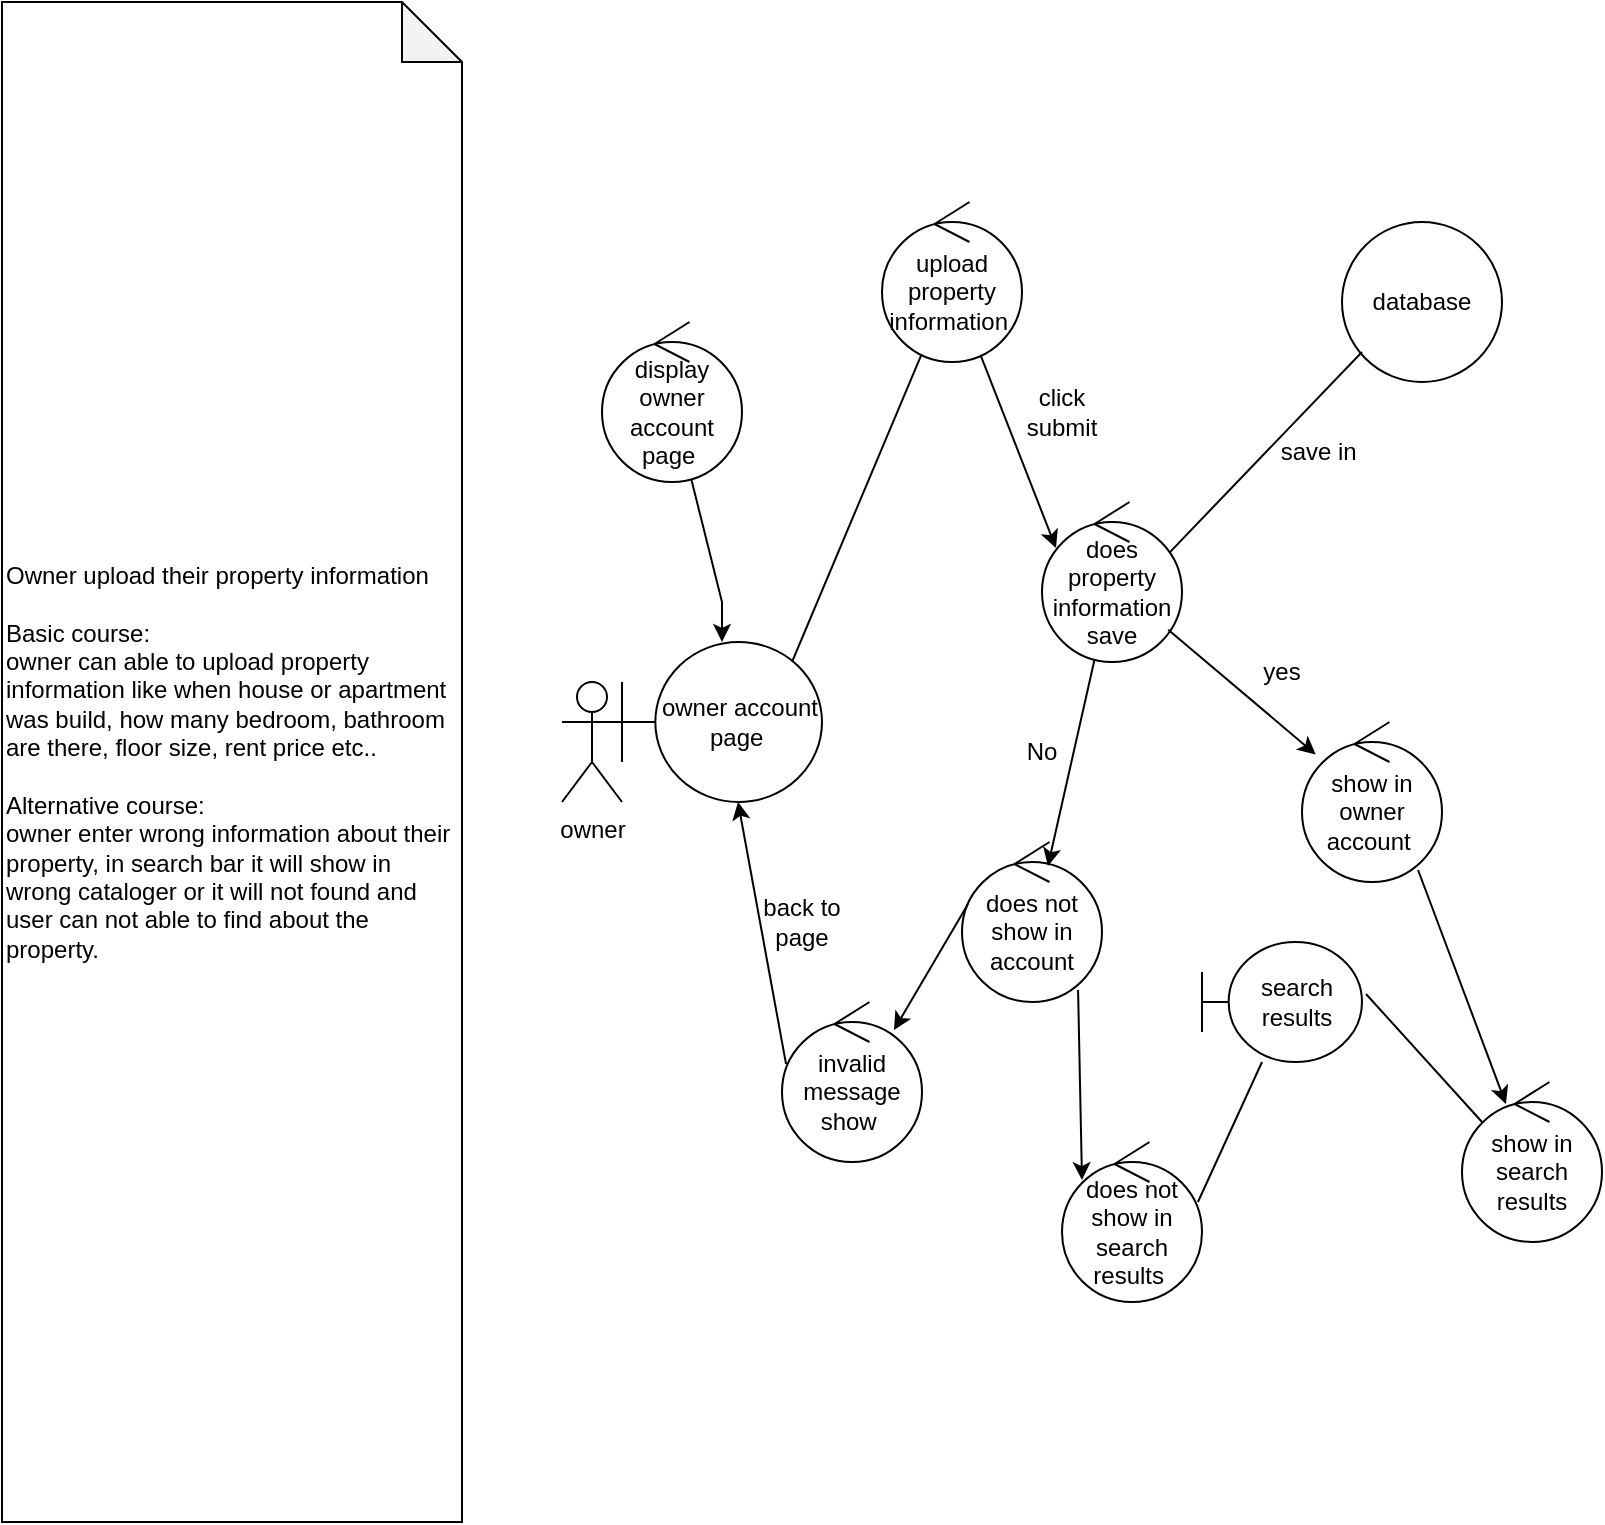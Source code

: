 <mxfile version="20.8.13" type="device"><diagram name="Page-1" id="CNhh0Ztz9z21PHtnSrGn"><mxGraphModel dx="1020" dy="606" grid="1" gridSize="10" guides="1" tooltips="1" connect="1" arrows="1" fold="1" page="1" pageScale="1" pageWidth="850" pageHeight="1100" math="0" shadow="0"><root><mxCell id="0"/><mxCell id="1" parent="0"/><mxCell id="SXoW4yMjjvRC69nDYoAR-1" value="Owner upload their property information&lt;br&gt;&lt;br&gt;Basic course:&lt;br&gt;owner can able to upload property information like when house or apartment was build, how many bedroom, bathroom are there, floor size, rent price etc..&lt;br&gt;&lt;br&gt;Alternative course:&lt;br&gt;owner enter wrong information about their &lt;br&gt;property, in search bar it will show in wrong cataloger or it will not found and user can not able to find about the property. &amp;nbsp;" style="shape=note;whiteSpace=wrap;html=1;backgroundOutline=1;darkOpacity=0.05;align=left;" parent="1" vertex="1"><mxGeometry x="30" y="100" width="230" height="760" as="geometry"/></mxCell><mxCell id="SXoW4yMjjvRC69nDYoAR-2" value="owner" style="shape=umlActor;verticalLabelPosition=bottom;verticalAlign=top;html=1;outlineConnect=0;" parent="1" vertex="1"><mxGeometry x="310" y="440" width="30" height="60" as="geometry"/></mxCell><mxCell id="SXoW4yMjjvRC69nDYoAR-3" value="owner account page&amp;nbsp;" style="shape=umlBoundary;whiteSpace=wrap;html=1;" parent="1" vertex="1"><mxGeometry x="340" y="420" width="100" height="80" as="geometry"/></mxCell><mxCell id="SXoW4yMjjvRC69nDYoAR-4" value="display owner account page&amp;nbsp;" style="ellipse;shape=umlControl;whiteSpace=wrap;html=1;" parent="1" vertex="1"><mxGeometry x="330" y="260" width="70" height="80" as="geometry"/></mxCell><mxCell id="SXoW4yMjjvRC69nDYoAR-5" value="" style="endArrow=classic;html=1;rounded=0;" parent="1" source="SXoW4yMjjvRC69nDYoAR-4" target="SXoW4yMjjvRC69nDYoAR-3" edge="1"><mxGeometry width="50" height="50" relative="1" as="geometry"><mxPoint x="370" y="500" as="sourcePoint"/><mxPoint x="420" y="450" as="targetPoint"/><Array as="points"><mxPoint x="390" y="400"/></Array></mxGeometry></mxCell><mxCell id="SXoW4yMjjvRC69nDYoAR-6" value="upload property information&amp;nbsp;" style="ellipse;shape=umlControl;whiteSpace=wrap;html=1;" parent="1" vertex="1"><mxGeometry x="470" y="200" width="70" height="80" as="geometry"/></mxCell><mxCell id="SXoW4yMjjvRC69nDYoAR-7" value="" style="endArrow=none;html=1;rounded=0;" parent="1" target="SXoW4yMjjvRC69nDYoAR-6" edge="1"><mxGeometry width="50" height="50" relative="1" as="geometry"><mxPoint x="425" y="430" as="sourcePoint"/><mxPoint x="475" y="380" as="targetPoint"/></mxGeometry></mxCell><mxCell id="R-Xl7RMQRDK1TSg9wcP5-1" value="does property information save" style="ellipse;shape=umlControl;whiteSpace=wrap;html=1;" vertex="1" parent="1"><mxGeometry x="550" y="350" width="70" height="80" as="geometry"/></mxCell><mxCell id="R-Xl7RMQRDK1TSg9wcP5-2" value="database" style="ellipse;whiteSpace=wrap;html=1;" vertex="1" parent="1"><mxGeometry x="700" y="210" width="80" height="80" as="geometry"/></mxCell><mxCell id="R-Xl7RMQRDK1TSg9wcP5-3" value="" style="endArrow=none;html=1;rounded=0;exitX=0.914;exitY=0.313;exitDx=0;exitDy=0;exitPerimeter=0;" edge="1" parent="1" source="R-Xl7RMQRDK1TSg9wcP5-1"><mxGeometry width="50" height="50" relative="1" as="geometry"><mxPoint x="660" y="325" as="sourcePoint"/><mxPoint x="710" y="275" as="targetPoint"/></mxGeometry></mxCell><mxCell id="R-Xl7RMQRDK1TSg9wcP5-4" value="" style="endArrow=classic;html=1;rounded=0;entryX=0.1;entryY=0.288;entryDx=0;entryDy=0;entryPerimeter=0;" edge="1" parent="1" source="SXoW4yMjjvRC69nDYoAR-6" target="R-Xl7RMQRDK1TSg9wcP5-1"><mxGeometry width="50" height="50" relative="1" as="geometry"><mxPoint x="360" y="410" as="sourcePoint"/><mxPoint x="410" y="360" as="targetPoint"/></mxGeometry></mxCell><mxCell id="R-Xl7RMQRDK1TSg9wcP5-5" value="click submit" style="text;html=1;strokeColor=none;fillColor=none;align=center;verticalAlign=middle;whiteSpace=wrap;rounded=0;" vertex="1" parent="1"><mxGeometry x="530" y="290" width="60" height="30" as="geometry"/></mxCell><mxCell id="R-Xl7RMQRDK1TSg9wcP5-6" value="" style="endArrow=classic;html=1;rounded=0;" edge="1" parent="1" source="R-Xl7RMQRDK1TSg9wcP5-1" target="R-Xl7RMQRDK1TSg9wcP5-8"><mxGeometry width="50" height="50" relative="1" as="geometry"><mxPoint x="640" y="485" as="sourcePoint"/><mxPoint x="660" y="460" as="targetPoint"/></mxGeometry></mxCell><mxCell id="R-Xl7RMQRDK1TSg9wcP5-7" value="yes" style="text;html=1;strokeColor=none;fillColor=none;align=center;verticalAlign=middle;whiteSpace=wrap;rounded=0;" vertex="1" parent="1"><mxGeometry x="640" y="420" width="60" height="30" as="geometry"/></mxCell><mxCell id="R-Xl7RMQRDK1TSg9wcP5-8" value="show in owner account&amp;nbsp;" style="ellipse;shape=umlControl;whiteSpace=wrap;html=1;" vertex="1" parent="1"><mxGeometry x="680" y="460" width="70" height="80" as="geometry"/></mxCell><mxCell id="R-Xl7RMQRDK1TSg9wcP5-9" value="does not show in account" style="ellipse;shape=umlControl;whiteSpace=wrap;html=1;" vertex="1" parent="1"><mxGeometry x="510" y="520" width="70" height="80" as="geometry"/></mxCell><mxCell id="R-Xl7RMQRDK1TSg9wcP5-10" value="" style="endArrow=classic;html=1;rounded=0;entryX=0.614;entryY=0.15;entryDx=0;entryDy=0;entryPerimeter=0;" edge="1" parent="1" source="R-Xl7RMQRDK1TSg9wcP5-1" target="R-Xl7RMQRDK1TSg9wcP5-9"><mxGeometry width="50" height="50" relative="1" as="geometry"><mxPoint x="500" y="540" as="sourcePoint"/><mxPoint x="550" y="490" as="targetPoint"/></mxGeometry></mxCell><mxCell id="R-Xl7RMQRDK1TSg9wcP5-11" value="No" style="text;html=1;strokeColor=none;fillColor=none;align=center;verticalAlign=middle;whiteSpace=wrap;rounded=0;" vertex="1" parent="1"><mxGeometry x="520" y="460" width="60" height="30" as="geometry"/></mxCell><mxCell id="R-Xl7RMQRDK1TSg9wcP5-12" value="save in&amp;nbsp;" style="text;html=1;strokeColor=none;fillColor=none;align=center;verticalAlign=middle;whiteSpace=wrap;rounded=0;" vertex="1" parent="1"><mxGeometry x="660" y="310" width="60" height="30" as="geometry"/></mxCell><mxCell id="R-Xl7RMQRDK1TSg9wcP5-13" value="show in search results" style="ellipse;shape=umlControl;whiteSpace=wrap;html=1;" vertex="1" parent="1"><mxGeometry x="760" y="640" width="70" height="80" as="geometry"/></mxCell><mxCell id="R-Xl7RMQRDK1TSg9wcP5-14" value="does not show in search results&amp;nbsp;" style="ellipse;shape=umlControl;whiteSpace=wrap;html=1;" vertex="1" parent="1"><mxGeometry x="560" y="670" width="70" height="80" as="geometry"/></mxCell><mxCell id="R-Xl7RMQRDK1TSg9wcP5-15" value="" style="endArrow=classic;html=1;rounded=0;exitX=0.829;exitY=0.925;exitDx=0;exitDy=0;exitPerimeter=0;entryX=0.314;entryY=0.138;entryDx=0;entryDy=0;entryPerimeter=0;" edge="1" parent="1" source="R-Xl7RMQRDK1TSg9wcP5-8" target="R-Xl7RMQRDK1TSg9wcP5-13"><mxGeometry width="50" height="50" relative="1" as="geometry"><mxPoint x="710" y="610" as="sourcePoint"/><mxPoint x="760" y="560" as="targetPoint"/></mxGeometry></mxCell><mxCell id="R-Xl7RMQRDK1TSg9wcP5-16" value="" style="endArrow=classic;html=1;rounded=0;exitX=0.829;exitY=0.925;exitDx=0;exitDy=0;exitPerimeter=0;entryX=0.143;entryY=0.238;entryDx=0;entryDy=0;entryPerimeter=0;" edge="1" parent="1" source="R-Xl7RMQRDK1TSg9wcP5-9" target="R-Xl7RMQRDK1TSg9wcP5-14"><mxGeometry width="50" height="50" relative="1" as="geometry"><mxPoint x="560" y="705" as="sourcePoint"/><mxPoint x="610" y="655" as="targetPoint"/></mxGeometry></mxCell><mxCell id="R-Xl7RMQRDK1TSg9wcP5-17" value="search results" style="shape=umlBoundary;whiteSpace=wrap;html=1;" vertex="1" parent="1"><mxGeometry x="630" y="570" width="80" height="60" as="geometry"/></mxCell><mxCell id="R-Xl7RMQRDK1TSg9wcP5-18" value="" style="endArrow=none;html=1;rounded=0;exitX=0.971;exitY=0.375;exitDx=0;exitDy=0;exitPerimeter=0;" edge="1" parent="1" source="R-Xl7RMQRDK1TSg9wcP5-14"><mxGeometry width="50" height="50" relative="1" as="geometry"><mxPoint x="610" y="680" as="sourcePoint"/><mxPoint x="660" y="630" as="targetPoint"/></mxGeometry></mxCell><mxCell id="R-Xl7RMQRDK1TSg9wcP5-19" value="" style="endArrow=none;html=1;rounded=0;exitX=1.025;exitY=0.433;exitDx=0;exitDy=0;exitPerimeter=0;" edge="1" parent="1" source="R-Xl7RMQRDK1TSg9wcP5-17"><mxGeometry width="50" height="50" relative="1" as="geometry"><mxPoint x="720" y="710" as="sourcePoint"/><mxPoint x="770" y="660" as="targetPoint"/></mxGeometry></mxCell><mxCell id="R-Xl7RMQRDK1TSg9wcP5-21" value="" style="endArrow=classic;html=1;rounded=0;exitX=0.043;exitY=0.388;exitDx=0;exitDy=0;exitPerimeter=0;entryX=0.8;entryY=0.175;entryDx=0;entryDy=0;entryPerimeter=0;" edge="1" parent="1" source="R-Xl7RMQRDK1TSg9wcP5-9" target="R-Xl7RMQRDK1TSg9wcP5-23"><mxGeometry width="50" height="50" relative="1" as="geometry"><mxPoint x="430" y="530" as="sourcePoint"/><mxPoint x="480" y="480" as="targetPoint"/></mxGeometry></mxCell><mxCell id="R-Xl7RMQRDK1TSg9wcP5-22" value="back to page" style="text;html=1;strokeColor=none;fillColor=none;align=center;verticalAlign=middle;whiteSpace=wrap;rounded=0;" vertex="1" parent="1"><mxGeometry x="400" y="545" width="60" height="30" as="geometry"/></mxCell><mxCell id="R-Xl7RMQRDK1TSg9wcP5-23" value="invalid message show&amp;nbsp;" style="ellipse;shape=umlControl;whiteSpace=wrap;html=1;" vertex="1" parent="1"><mxGeometry x="420" y="600" width="70" height="80" as="geometry"/></mxCell><mxCell id="R-Xl7RMQRDK1TSg9wcP5-24" value="" style="endArrow=classic;html=1;rounded=0;entryX=0.58;entryY=1;entryDx=0;entryDy=0;entryPerimeter=0;exitX=0.029;exitY=0.388;exitDx=0;exitDy=0;exitPerimeter=0;" edge="1" parent="1" source="R-Xl7RMQRDK1TSg9wcP5-23" target="SXoW4yMjjvRC69nDYoAR-3"><mxGeometry width="50" height="50" relative="1" as="geometry"><mxPoint x="430" y="530" as="sourcePoint"/><mxPoint x="480" y="480" as="targetPoint"/></mxGeometry></mxCell></root></mxGraphModel></diagram></mxfile>